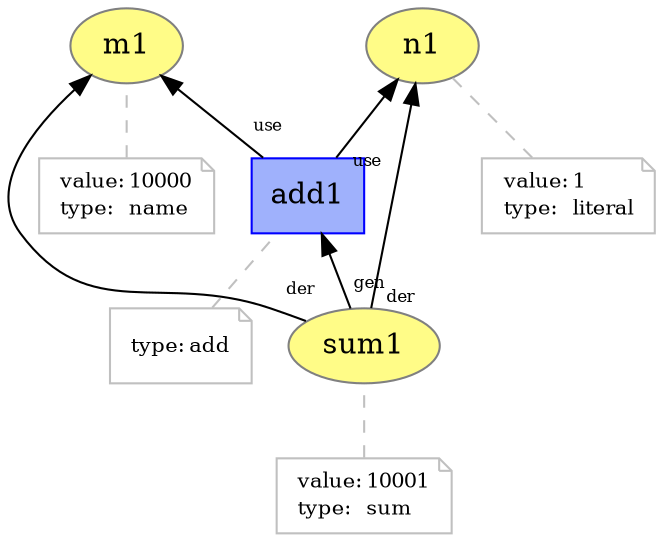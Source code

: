 digraph "PROV" { size="16,12"; rankdir="BT";
"http://example.org/m1" [fillcolor="#FFFC87",color="#808080",style="filled",label="m1",URL="http://example.org/m1"]
"-attrs0" [color="gray",shape="note",fontsize="10",fontcolor="black",label=<<TABLE cellpadding="0" border="0">
	<TR>
	    <TD align="left">value:</TD>
	    <TD align="left">10000</TD>
	</TR>
	<TR>
	    <TD align="left">type:</TD>
	    <TD align="left">name</TD>
	</TR>
</TABLE>>]
"-attrs0" -> "http://example.org/m1" [color="gray",style="dashed",arrowhead="none"]
"http://example.org/n1" [fillcolor="#FFFC87",color="#808080",style="filled",label="n1",URL="http://example.org/n1"]
"-attrs1" [color="gray",shape="note",fontsize="10",fontcolor="black",label=<<TABLE cellpadding="0" border="0">
	<TR>
	    <TD align="left">value:</TD>
	    <TD align="left">1</TD>
	</TR>
	<TR>
	    <TD align="left">type:</TD>
	    <TD align="left">literal</TD>
	</TR>
</TABLE>>]
"-attrs1" -> "http://example.org/n1" [color="gray",style="dashed",arrowhead="none"]
"http://example.org/sum1" [fillcolor="#FFFC87",color="#808080",style="filled",label="sum1",URL="http://example.org/sum1"]
"-attrs2" [color="gray",shape="note",fontsize="10",fontcolor="black",label=<<TABLE cellpadding="0" border="0">
	<TR>
	    <TD align="left">value:</TD>
	    <TD align="left">10001</TD>
	</TR>
	<TR>
	    <TD align="left">type:</TD>
	    <TD align="left">sum</TD>
	</TR>
</TABLE>>]
"-attrs2" -> "http://example.org/sum1" [color="gray",style="dashed",arrowhead="none"]
"http://example.org/add1" [fillcolor="#9FB1FC",color="#0000FF",shape="polygon",sides="4",style="filled",label="add1",URL="http://example.org/add1"]
"-attrs3" [color="gray",shape="note",fontsize="10",fontcolor="black",label=<<TABLE cellpadding="0" border="0">
	<TR>
	    <TD align="left">type:</TD>
	    <TD align="left">add</TD>
	</TR>
</TABLE>>]
"-attrs3" -> "http://example.org/add1" [color="gray",style="dashed",arrowhead="none"]
"http://example.org/add1" -> "http://example.org/m1" [labelfontsize="8",labeldistance="1.5",labelangle="60.0",rotation="20",taillabel="use"]
"http://example.org/add1" -> "http://example.org/n1" [labelfontsize="8",labeldistance="1.5",labelangle="60.0",rotation="20",taillabel="use"]
"http://example.org/sum1" -> "http://example.org/add1" [labelfontsize="8",labeldistance="1.5",labelangle="60.0",rotation="20",taillabel="gen"]
"http://example.org/sum1" -> "http://example.org/m1" [labelfontsize="8",labeldistance="1.5",labelangle="60.0",rotation="20",taillabel="der"]
"http://example.org/sum1" -> "http://example.org/n1" [labelfontsize="8",labeldistance="1.5",labelangle="60.0",rotation="20",taillabel="der"]
}